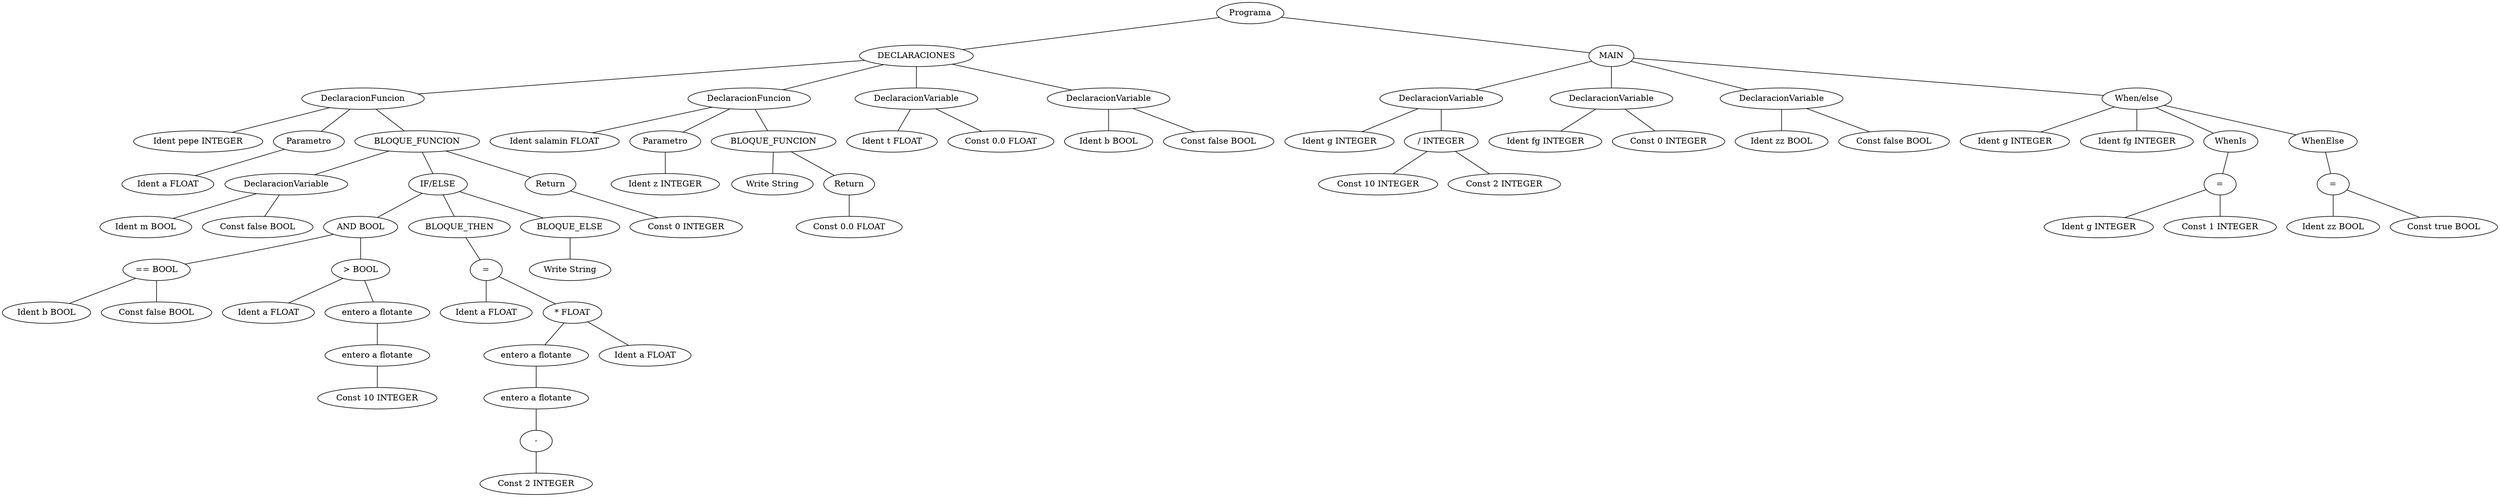 graph G {63 [label="Programa"]
64 [label="DECLARACIONES"]
63 -- 64
65 [label="DeclaracionFuncion"]
64 -- 65
66 [label="Ident pepe INTEGER"]
65 -- 66
94 [label="Parametro"]
65 -- 94
95 [label="Ident a FLOAT"]
94 -- 95
67 [label="BLOQUE_FUNCION"]
65 -- 67
68 [label="DeclaracionVariable"]
67 -- 68
69 [label="Ident m BOOL"]
68 -- 69
70 [label="Const false BOOL"]
68 -- 70
71 [label="IF/ELSE"]
67 -- 71
72 [label="AND BOOL"]
71 -- 72
73 [label="== BOOL"]
72 -- 73
74 [label="Ident b BOOL"]
73 -- 74
75 [label="Const false BOOL"]
73 -- 75
76 [label="> BOOL"]
72 -- 76
77 [label="Ident a FLOAT"]
76 -- 77
78 [label="entero a flotante"]
76 -- 78
79 [label="entero a flotante"]
78 -- 79
80 [label="Const 10 INTEGER"]
79 -- 80
81 [label="BLOQUE_THEN"]
71 -- 81
82 [label="="]
81 -- 82
83 [label="Ident a FLOAT"]
82 -- 83
84 [label="* FLOAT"]
82 -- 84
85 [label="entero a flotante"]
84 -- 85
86 [label="entero a flotante"]
85 -- 86
87 [label="-"]
86 -- 87
88 [label="Const 2 INTEGER"]
87 -- 88
89 [label="Ident a FLOAT"]
84 -- 89
90 [label="BLOQUE_ELSE"]
71 -- 90
91 [label="Write String"]
90 -- 91
92 [label="Return"]
67 -- 92
93 [label="Const 0 INTEGER"]
92 -- 93
96 [label="DeclaracionFuncion"]
64 -- 96
97 [label="Ident salamin FLOAT"]
96 -- 97
102 [label="Parametro"]
96 -- 102
103 [label="Ident z INTEGER"]
102 -- 103
98 [label="BLOQUE_FUNCION"]
96 -- 98
99 [label="Write String"]
98 -- 99
100 [label="Return"]
98 -- 100
101 [label="Const 0.0 FLOAT"]
100 -- 101
104 [label="DeclaracionVariable"]
64 -- 104
105 [label="Ident t FLOAT"]
104 -- 105
106 [label="Const 0.0 FLOAT"]
104 -- 106
107 [label="DeclaracionVariable"]
64 -- 107
108 [label="Ident b BOOL"]
107 -- 108
109 [label="Const false BOOL"]
107 -- 109
110 [label="MAIN"]
63 -- 110
111 [label="DeclaracionVariable"]
110 -- 111
112 [label="Ident g INTEGER"]
111 -- 112
113 [label="/ INTEGER"]
111 -- 113
114 [label="Const 10 INTEGER"]
113 -- 114
115 [label="Const 2 INTEGER"]
113 -- 115
116 [label="DeclaracionVariable"]
110 -- 116
117 [label="Ident fg INTEGER"]
116 -- 117
118 [label="Const 0 INTEGER"]
116 -- 118
119 [label="DeclaracionVariable"]
110 -- 119
120 [label="Ident zz BOOL"]
119 -- 120
121 [label="Const false BOOL"]
119 -- 121
122 [label="When/else"]
110 -- 122
123 [label="Ident g INTEGER"]
122 -- 123
124 [label="Ident fg INTEGER"]
122 -- 124
125 [label="WhenIs"]
122 -- 125
126 [label="="]
125 -- 126
127 [label="Ident g INTEGER"]
126 -- 127
128 [label="Const 1 INTEGER"]
126 -- 128
129 [label="WhenElse"]
122 -- 129
130 [label="="]
129 -- 130
131 [label="Ident zz BOOL"]
130 -- 131
132 [label="Const true BOOL"]
130 -- 132
}
